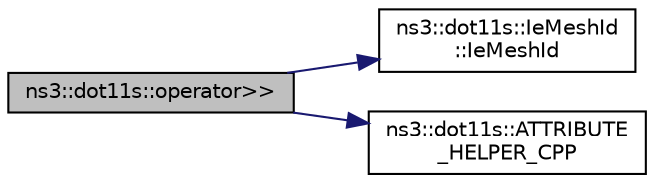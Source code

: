 digraph "ns3::dot11s::operator&gt;&gt;"
{
  edge [fontname="Helvetica",fontsize="10",labelfontname="Helvetica",labelfontsize="10"];
  node [fontname="Helvetica",fontsize="10",shape=record];
  rankdir="LR";
  Node1 [label="ns3::dot11s::operator\>\>",height=0.2,width=0.4,color="black", fillcolor="grey75", style="filled", fontcolor="black"];
  Node1 -> Node2 [color="midnightblue",fontsize="10",style="solid"];
  Node2 [label="ns3::dot11s::IeMeshId\l::IeMeshId",height=0.2,width=0.4,color="black", fillcolor="white", style="filled",URL="$d5/d44/classns3_1_1dot11s_1_1IeMeshId.html#a4512366bfe4f8f70c19c4f4cf741c4d7"];
  Node1 -> Node3 [color="midnightblue",fontsize="10",style="solid"];
  Node3 [label="ns3::dot11s::ATTRIBUTE\l_HELPER_CPP",height=0.2,width=0.4,color="black", fillcolor="white", style="filled",URL="$dc/d88/namespacens3_1_1dot11s.html#aa5294864a5ca39146b5c5a4c0e0bc4ef"];
}
